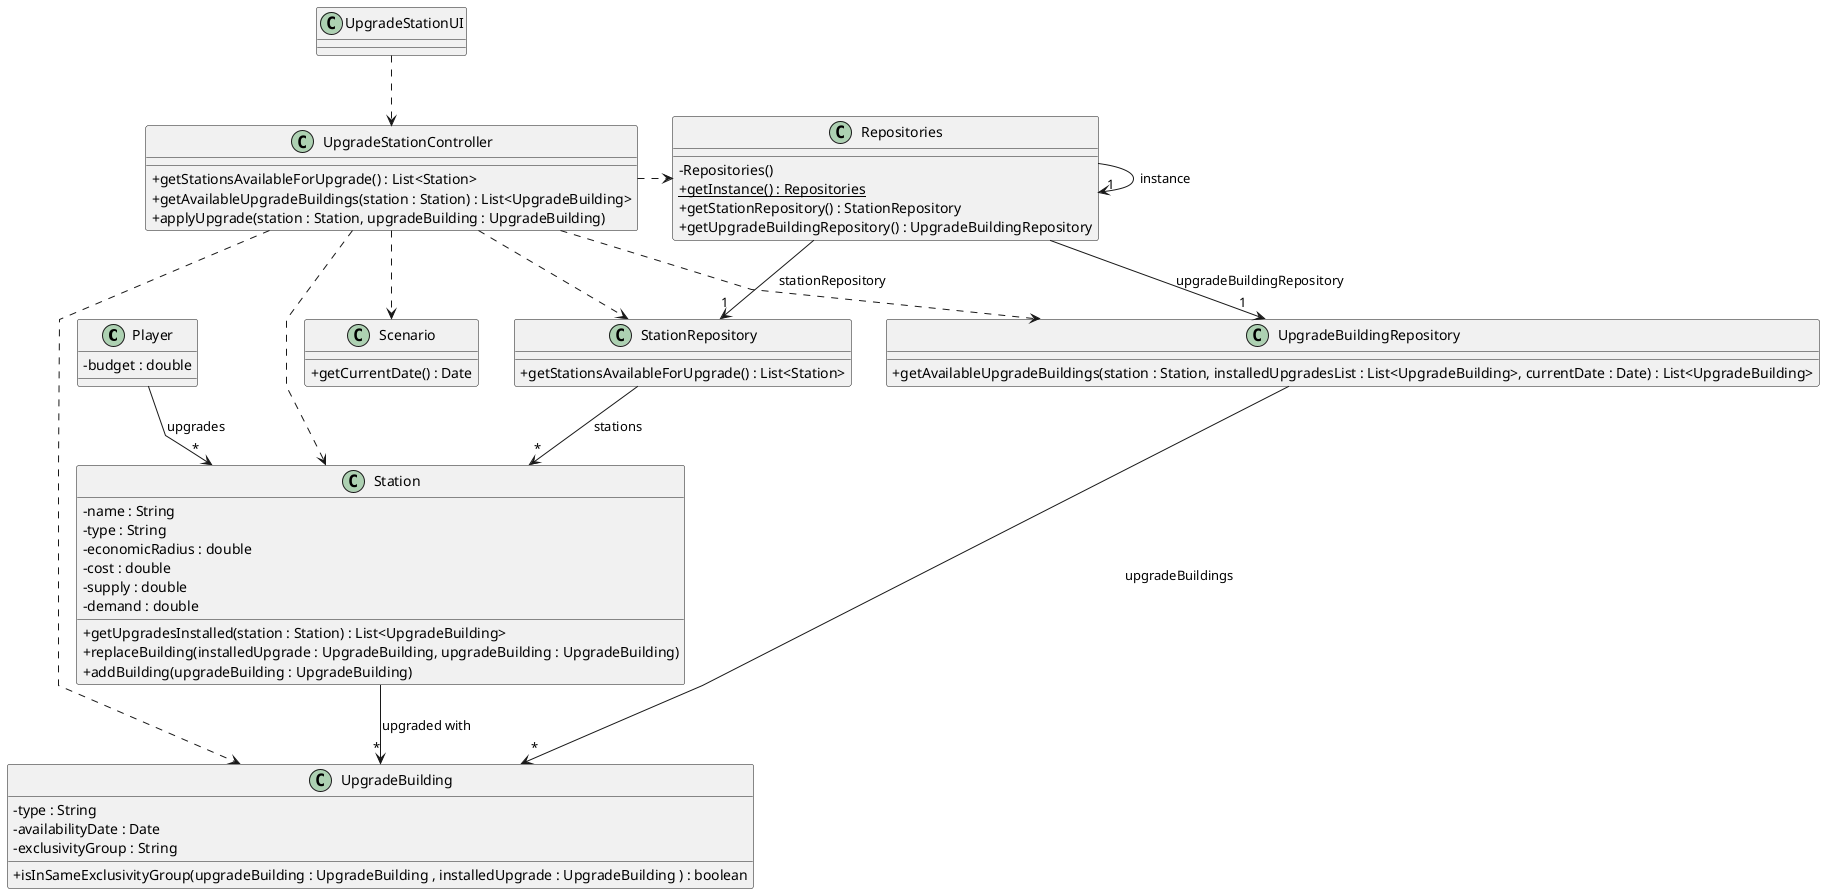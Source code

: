 @startuml
skinparam packageStyle rectangle
skinparam shadowing false
skinparam linetype polyline
skinparam classAttributeIconSize 0

class Player {
    - budget : double
}

class UpgradeStationUI {
}

class UpgradeStationController {
    + getStationsAvailableForUpgrade() : List<Station>
    + getAvailableUpgradeBuildings(station : Station) : List<UpgradeBuilding>
    + applyUpgrade(station : Station, upgradeBuilding : UpgradeBuilding)
}

class Repositories {
            - Repositories()
            + {static} getInstance() : Repositories
            + getStationRepository() : StationRepository
            + getUpgradeBuildingRepository() : UpgradeBuildingRepository
        }

class StationRepository {
    + getStationsAvailableForUpgrade() : List<Station>
}

class UpgradeBuildingRepository {
    + getAvailableUpgradeBuildings(station : Station, installedUpgradesList : List<UpgradeBuilding>, currentDate : Date) : List<UpgradeBuilding>
}

class Station {
    - name : String
    - type : String
    - economicRadius : double
    - cost : double
    - supply : double
    - demand : double
    + getUpgradesInstalled(station : Station) : List<UpgradeBuilding>
    + replaceBuilding(installedUpgrade : UpgradeBuilding, upgradeBuilding : UpgradeBuilding)
    + addBuilding(upgradeBuilding : UpgradeBuilding)
}

class UpgradeBuilding {
    - type : String
    - availabilityDate : Date
    - exclusivityGroup : String
    + isInSameExclusivityGroup(upgradeBuilding : UpgradeBuilding , installedUpgrade : UpgradeBuilding ) : boolean
}

class Scenario {
    + getCurrentDate() : Date
}

Player --> "*" Station : upgrades
Station --> "*" UpgradeBuilding : upgraded with
UpgradeStationUI ..> UpgradeStationController
UpgradeStationController .> Repositories
Repositories -> "1" Repositories : instance
Repositories --> "1" StationRepository : stationRepository
Repositories --> "1" UpgradeBuildingRepository : upgradeBuildingRepository
UpgradeStationController ..> StationRepository
UpgradeStationController ..> UpgradeBuildingRepository
UpgradeStationController ..> Scenario
UpgradeStationController ..> Station
UpgradeStationController ..> UpgradeBuilding
StationRepository --> "*" Station : stations
UpgradeBuildingRepository --> "*" UpgradeBuilding : upgradeBuildings

@enduml
